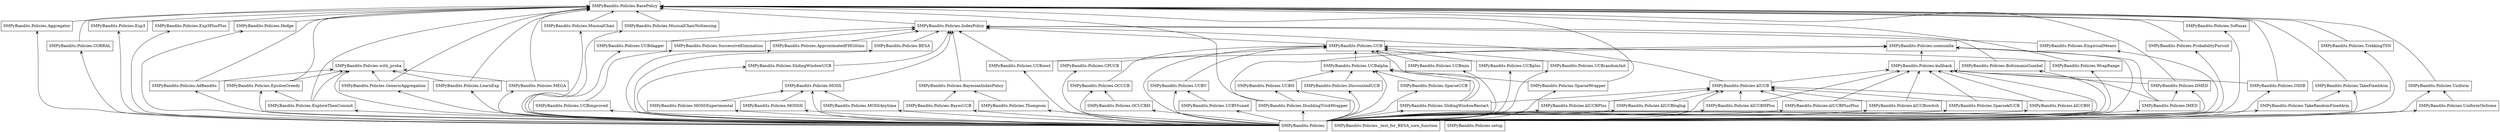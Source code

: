 digraph "packages_SMPyBandits.Policies" {
charset="utf-8"
rankdir=BT
"0" [label="SMPyBandits.Policies", shape="box"];
"1" [label="SMPyBandits.Policies.AdBandits", shape="box"];
"2" [label="SMPyBandits.Policies.Aggregator", shape="box"];
"3" [label="SMPyBandits.Policies.ApproximatedFHGittins", shape="box"];
"4" [label="SMPyBandits.Policies.BESA", shape="box"];
"5" [label="SMPyBandits.Policies.BasePolicy", shape="box"];
"6" [label="SMPyBandits.Policies.BayesUCB", shape="box"];
"7" [label="SMPyBandits.Policies.BayesianIndexPolicy", shape="box"];
"8" [label="SMPyBandits.Policies.BoltzmannGumbel", shape="box"];
"9" [label="SMPyBandits.Policies.CORRAL", shape="box"];
"10" [label="SMPyBandits.Policies.CPUCB", shape="box"];
"11" [label="SMPyBandits.Policies.DMED", shape="box"];
"12" [label="SMPyBandits.Policies.DiscountedUCB", shape="box"];
"13" [label="SMPyBandits.Policies.DoublingTrickWrapper", shape="box"];
"14" [label="SMPyBandits.Policies.EmpiricalMeans", shape="box"];
"15" [label="SMPyBandits.Policies.EpsilonGreedy", shape="box"];
"16" [label="SMPyBandits.Policies.Exp3", shape="box"];
"17" [label="SMPyBandits.Policies.Exp3PlusPlus", shape="box"];
"18" [label="SMPyBandits.Policies.ExploreThenCommit", shape="box"];
"19" [label="SMPyBandits.Policies.GenericAggregation", shape="box"];
"20" [label="SMPyBandits.Policies.Hedge", shape="box"];
"21" [label="SMPyBandits.Policies.IMED", shape="box"];
"22" [label="SMPyBandits.Policies.IndexPolicy", shape="box"];
"23" [label="SMPyBandits.Policies.LearnExp", shape="box"];
"24" [label="SMPyBandits.Policies.MEGA", shape="box"];
"25" [label="SMPyBandits.Policies.MOSS", shape="box"];
"26" [label="SMPyBandits.Policies.MOSSAnytime", shape="box"];
"27" [label="SMPyBandits.Policies.MOSSExperimental", shape="box"];
"28" [label="SMPyBandits.Policies.MOSSH", shape="box"];
"29" [label="SMPyBandits.Policies.MusicalChair", shape="box"];
"30" [label="SMPyBandits.Policies.MusicalChairNoSensing", shape="box"];
"31" [label="SMPyBandits.Policies.OCUCB", shape="box"];
"32" [label="SMPyBandits.Policies.OCUCBH", shape="box"];
"33" [label="SMPyBandits.Policies.OSSB", shape="box"];
"34" [label="SMPyBandits.Policies.ProbabilityPursuit", shape="box"];
"35" [label="SMPyBandits.Policies.SlidingWindowRestart", shape="box"];
"36" [label="SMPyBandits.Policies.SlidingWindowUCB", shape="box"];
"37" [label="SMPyBandits.Policies.Softmax", shape="box"];
"38" [label="SMPyBandits.Policies.SparseUCB", shape="box"];
"39" [label="SMPyBandits.Policies.SparseWrapper", shape="box"];
"40" [label="SMPyBandits.Policies.SparseklUCB", shape="box"];
"41" [label="SMPyBandits.Policies.SuccessiveElimination", shape="box"];
"42" [label="SMPyBandits.Policies.TakeFixedArm", shape="box"];
"43" [label="SMPyBandits.Policies.TakeRandomFixedArm", shape="box"];
"44" [label="SMPyBandits.Policies.Thompson", shape="box"];
"45" [label="SMPyBandits.Policies.TrekkingTSN", shape="box"];
"46" [label="SMPyBandits.Policies.UCB", shape="box"];
"47" [label="SMPyBandits.Policies.UCBH", shape="box"];
"48" [label="SMPyBandits.Policies.UCBV", shape="box"];
"49" [label="SMPyBandits.Policies.UCBVtuned", shape="box"];
"50" [label="SMPyBandits.Policies.UCBalpha", shape="box"];
"51" [label="SMPyBandits.Policies.UCBdagger", shape="box"];
"52" [label="SMPyBandits.Policies.UCBimproved", shape="box"];
"53" [label="SMPyBandits.Policies.UCBmin", shape="box"];
"54" [label="SMPyBandits.Policies.UCBoost", shape="box"];
"55" [label="SMPyBandits.Policies.UCBplus", shape="box"];
"56" [label="SMPyBandits.Policies.UCBrandomInit", shape="box"];
"57" [label="SMPyBandits.Policies.Uniform", shape="box"];
"58" [label="SMPyBandits.Policies.UniformOnSome", shape="box"];
"59" [label="SMPyBandits.Policies.WrapRange", shape="box"];
"60" [label="SMPyBandits.Policies._test_for_BESA_core_function", shape="box"];
"61" [label="SMPyBandits.Policies.klUCB", shape="box"];
"62" [label="SMPyBandits.Policies.klUCBH", shape="box"];
"63" [label="SMPyBandits.Policies.klUCBHPlus", shape="box"];
"64" [label="SMPyBandits.Policies.klUCBPlus", shape="box"];
"65" [label="SMPyBandits.Policies.klUCBPlusPlus", shape="box"];
"66" [label="SMPyBandits.Policies.klUCBloglog", shape="box"];
"67" [label="SMPyBandits.Policies.klUCBswitch", shape="box"];
"68" [label="SMPyBandits.Policies.kullback", shape="box"];
"69" [label="SMPyBandits.Policies.setup", shape="box"];
"70" [label="SMPyBandits.Policies.usenumba", shape="box"];
"71" [label="SMPyBandits.Policies.with_proba", shape="box"];
"0" -> "1" [arrowhead="open", arrowtail="none"];
"0" -> "2" [arrowhead="open", arrowtail="none"];
"0" -> "3" [arrowhead="open", arrowtail="none"];
"0" -> "4" [arrowhead="open", arrowtail="none"];
"0" -> "6" [arrowhead="open", arrowtail="none"];
"0" -> "8" [arrowhead="open", arrowtail="none"];
"0" -> "9" [arrowhead="open", arrowtail="none"];
"0" -> "10" [arrowhead="open", arrowtail="none"];
"0" -> "11" [arrowhead="open", arrowtail="none"];
"0" -> "12" [arrowhead="open", arrowtail="none"];
"0" -> "13" [arrowhead="open", arrowtail="none"];
"0" -> "14" [arrowhead="open", arrowtail="none"];
"0" -> "15" [arrowhead="open", arrowtail="none"];
"0" -> "16" [arrowhead="open", arrowtail="none"];
"0" -> "17" [arrowhead="open", arrowtail="none"];
"0" -> "18" [arrowhead="open", arrowtail="none"];
"0" -> "19" [arrowhead="open", arrowtail="none"];
"0" -> "20" [arrowhead="open", arrowtail="none"];
"0" -> "21" [arrowhead="open", arrowtail="none"];
"0" -> "23" [arrowhead="open", arrowtail="none"];
"0" -> "24" [arrowhead="open", arrowtail="none"];
"0" -> "25" [arrowhead="open", arrowtail="none"];
"0" -> "26" [arrowhead="open", arrowtail="none"];
"0" -> "27" [arrowhead="open", arrowtail="none"];
"0" -> "28" [arrowhead="open", arrowtail="none"];
"0" -> "29" [arrowhead="open", arrowtail="none"];
"0" -> "30" [arrowhead="open", arrowtail="none"];
"0" -> "31" [arrowhead="open", arrowtail="none"];
"0" -> "32" [arrowhead="open", arrowtail="none"];
"0" -> "33" [arrowhead="open", arrowtail="none"];
"0" -> "34" [arrowhead="open", arrowtail="none"];
"0" -> "35" [arrowhead="open", arrowtail="none"];
"0" -> "36" [arrowhead="open", arrowtail="none"];
"0" -> "37" [arrowhead="open", arrowtail="none"];
"0" -> "38" [arrowhead="open", arrowtail="none"];
"0" -> "39" [arrowhead="open", arrowtail="none"];
"0" -> "40" [arrowhead="open", arrowtail="none"];
"0" -> "42" [arrowhead="open", arrowtail="none"];
"0" -> "43" [arrowhead="open", arrowtail="none"];
"0" -> "44" [arrowhead="open", arrowtail="none"];
"0" -> "45" [arrowhead="open", arrowtail="none"];
"0" -> "46" [arrowhead="open", arrowtail="none"];
"0" -> "47" [arrowhead="open", arrowtail="none"];
"0" -> "48" [arrowhead="open", arrowtail="none"];
"0" -> "49" [arrowhead="open", arrowtail="none"];
"0" -> "50" [arrowhead="open", arrowtail="none"];
"0" -> "51" [arrowhead="open", arrowtail="none"];
"0" -> "52" [arrowhead="open", arrowtail="none"];
"0" -> "53" [arrowhead="open", arrowtail="none"];
"0" -> "54" [arrowhead="open", arrowtail="none"];
"0" -> "55" [arrowhead="open", arrowtail="none"];
"0" -> "56" [arrowhead="open", arrowtail="none"];
"0" -> "57" [arrowhead="open", arrowtail="none"];
"0" -> "58" [arrowhead="open", arrowtail="none"];
"0" -> "59" [arrowhead="open", arrowtail="none"];
"0" -> "61" [arrowhead="open", arrowtail="none"];
"0" -> "62" [arrowhead="open", arrowtail="none"];
"0" -> "63" [arrowhead="open", arrowtail="none"];
"0" -> "64" [arrowhead="open", arrowtail="none"];
"0" -> "65" [arrowhead="open", arrowtail="none"];
"0" -> "66" [arrowhead="open", arrowtail="none"];
"0" -> "67" [arrowhead="open", arrowtail="none"];
"0" -> "68" [arrowhead="open", arrowtail="none"];
"0" -> "70" [arrowhead="open", arrowtail="none"];
"0" -> "71" [arrowhead="open", arrowtail="none"];
"1" -> "5" [arrowhead="open", arrowtail="none"];
"1" -> "71" [arrowhead="open", arrowtail="none"];
"2" -> "5" [arrowhead="open", arrowtail="none"];
"3" -> "22" [arrowhead="open", arrowtail="none"];
"4" -> "22" [arrowhead="open", arrowtail="none"];
"6" -> "7" [arrowhead="open", arrowtail="none"];
"7" -> "22" [arrowhead="open", arrowtail="none"];
"8" -> "22" [arrowhead="open", arrowtail="none"];
"9" -> "5" [arrowhead="open", arrowtail="none"];
"10" -> "46" [arrowhead="open", arrowtail="none"];
"11" -> "5" [arrowhead="open", arrowtail="none"];
"11" -> "68" [arrowhead="open", arrowtail="none"];
"12" -> "50" [arrowhead="open", arrowtail="none"];
"13" -> "5" [arrowhead="open", arrowtail="none"];
"13" -> "47" [arrowhead="open", arrowtail="none"];
"13" -> "70" [arrowhead="open", arrowtail="none"];
"14" -> "22" [arrowhead="open", arrowtail="none"];
"15" -> "5" [arrowhead="open", arrowtail="none"];
"15" -> "71" [arrowhead="open", arrowtail="none"];
"16" -> "5" [arrowhead="open", arrowtail="none"];
"17" -> "5" [arrowhead="open", arrowtail="none"];
"18" -> "5" [arrowhead="open", arrowtail="none"];
"18" -> "15" [arrowhead="open", arrowtail="none"];
"18" -> "71" [arrowhead="open", arrowtail="none"];
"19" -> "5" [arrowhead="open", arrowtail="none"];
"19" -> "71" [arrowhead="open", arrowtail="none"];
"20" -> "5" [arrowhead="open", arrowtail="none"];
"21" -> "11" [arrowhead="open", arrowtail="none"];
"21" -> "68" [arrowhead="open", arrowtail="none"];
"21" -> "70" [arrowhead="open", arrowtail="none"];
"22" -> "5" [arrowhead="open", arrowtail="none"];
"23" -> "5" [arrowhead="open", arrowtail="none"];
"23" -> "71" [arrowhead="open", arrowtail="none"];
"24" -> "5" [arrowhead="open", arrowtail="none"];
"24" -> "71" [arrowhead="open", arrowtail="none"];
"25" -> "22" [arrowhead="open", arrowtail="none"];
"26" -> "25" [arrowhead="open", arrowtail="none"];
"27" -> "25" [arrowhead="open", arrowtail="none"];
"28" -> "25" [arrowhead="open", arrowtail="none"];
"29" -> "5" [arrowhead="open", arrowtail="none"];
"30" -> "5" [arrowhead="open", arrowtail="none"];
"31" -> "46" [arrowhead="open", arrowtail="none"];
"32" -> "31" [arrowhead="open", arrowtail="none"];
"33" -> "5" [arrowhead="open", arrowtail="none"];
"33" -> "68" [arrowhead="open", arrowtail="none"];
"34" -> "5" [arrowhead="open", arrowtail="none"];
"35" -> "46" [arrowhead="open", arrowtail="none"];
"35" -> "50" [arrowhead="open", arrowtail="none"];
"35" -> "61" [arrowhead="open", arrowtail="none"];
"36" -> "22" [arrowhead="open", arrowtail="none"];
"37" -> "5" [arrowhead="open", arrowtail="none"];
"38" -> "50" [arrowhead="open", arrowtail="none"];
"39" -> "5" [arrowhead="open", arrowtail="none"];
"39" -> "50" [arrowhead="open", arrowtail="none"];
"40" -> "61" [arrowhead="open", arrowtail="none"];
"40" -> "68" [arrowhead="open", arrowtail="none"];
"41" -> "22" [arrowhead="open", arrowtail="none"];
"42" -> "5" [arrowhead="open", arrowtail="none"];
"43" -> "42" [arrowhead="open", arrowtail="none"];
"44" -> "7" [arrowhead="open", arrowtail="none"];
"45" -> "5" [arrowhead="open", arrowtail="none"];
"46" -> "22" [arrowhead="open", arrowtail="none"];
"47" -> "50" [arrowhead="open", arrowtail="none"];
"48" -> "46" [arrowhead="open", arrowtail="none"];
"49" -> "48" [arrowhead="open", arrowtail="none"];
"50" -> "46" [arrowhead="open", arrowtail="none"];
"51" -> "22" [arrowhead="open", arrowtail="none"];
"52" -> "41" [arrowhead="open", arrowtail="none"];
"53" -> "46" [arrowhead="open", arrowtail="none"];
"54" -> "22" [arrowhead="open", arrowtail="none"];
"54" -> "70" [arrowhead="open", arrowtail="none"];
"55" -> "46" [arrowhead="open", arrowtail="none"];
"56" -> "46" [arrowhead="open", arrowtail="none"];
"57" -> "5" [arrowhead="open", arrowtail="none"];
"58" -> "57" [arrowhead="open", arrowtail="none"];
"59" -> "5" [arrowhead="open", arrowtail="none"];
"59" -> "46" [arrowhead="open", arrowtail="none"];
"61" -> "22" [arrowhead="open", arrowtail="none"];
"61" -> "68" [arrowhead="open", arrowtail="none"];
"62" -> "61" [arrowhead="open", arrowtail="none"];
"62" -> "68" [arrowhead="open", arrowtail="none"];
"63" -> "61" [arrowhead="open", arrowtail="none"];
"63" -> "68" [arrowhead="open", arrowtail="none"];
"64" -> "61" [arrowhead="open", arrowtail="none"];
"65" -> "61" [arrowhead="open", arrowtail="none"];
"65" -> "68" [arrowhead="open", arrowtail="none"];
"66" -> "61" [arrowhead="open", arrowtail="none"];
"67" -> "61" [arrowhead="open", arrowtail="none"];
"67" -> "68" [arrowhead="open", arrowtail="none"];
"68" -> "70" [arrowhead="open", arrowtail="none"];
}
